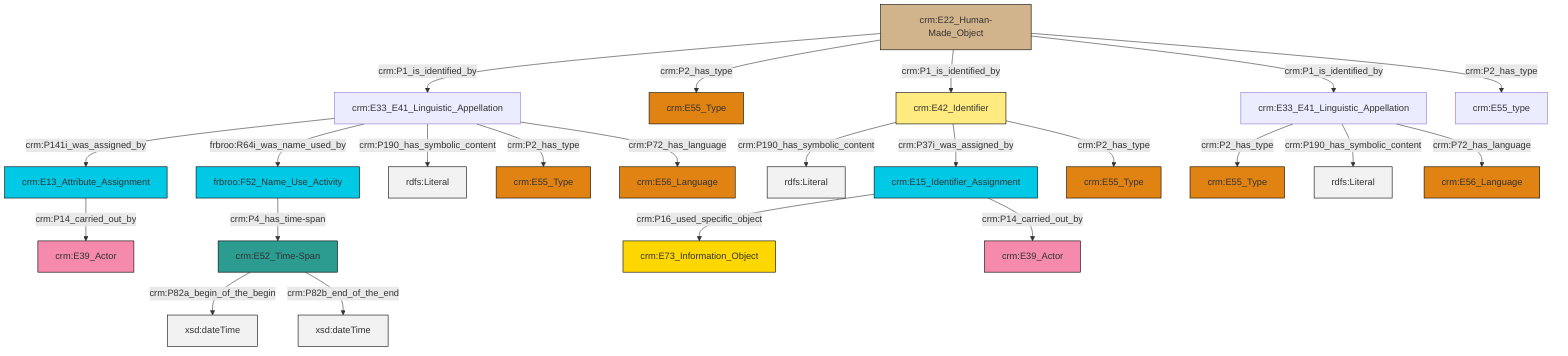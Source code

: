 graph TD
classDef Literal fill:#f2f2f2,stroke:#000000;
classDef CRM_Entity fill:#FFFFFF,stroke:#000000;
classDef Temporal_Entity fill:#00C9E6, stroke:#000000;
classDef Type fill:#E18312, stroke:#000000;
classDef Time-Span fill:#2C9C91, stroke:#000000;
classDef Appellation fill:#FFEB7F, stroke:#000000;
classDef Place fill:#008836, stroke:#000000;
classDef Persistent_Item fill:#B266B2, stroke:#000000;
classDef Conceptual_Object fill:#FFD700, stroke:#000000;
classDef Physical_Thing fill:#D2B48C, stroke:#000000;
classDef Actor fill:#f58aad, stroke:#000000;
classDef PC_Classes fill:#4ce600, stroke:#000000;
classDef Multi fill:#cccccc,stroke:#000000;

4["crm:E22_Human-Made_Object"]:::Physical_Thing -->|crm:P1_is_identified_by| 2["crm:E33_E41_Linguistic_Appellation"]:::Default
5["crm:E42_Identifier"]:::Appellation -->|crm:P190_has_symbolic_content| 6[rdfs:Literal]:::Literal
2["crm:E33_E41_Linguistic_Appellation"]:::Default -->|crm:P141i_was_assigned_by| 9["crm:E13_Attribute_Assignment"]:::Temporal_Entity
4["crm:E22_Human-Made_Object"]:::Physical_Thing -->|crm:P2_has_type| 10["crm:E55_Type"]:::Type
11["crm:E15_Identifier_Assignment"]:::Temporal_Entity -->|crm:P16_used_specific_object| 12["crm:E73_Information_Object"]:::Conceptual_Object
4["crm:E22_Human-Made_Object"]:::Physical_Thing -->|crm:P1_is_identified_by| 5["crm:E42_Identifier"]:::Appellation
5["crm:E42_Identifier"]:::Appellation -->|crm:P37i_was_assigned_by| 11["crm:E15_Identifier_Assignment"]:::Temporal_Entity
2["crm:E33_E41_Linguistic_Appellation"]:::Default -->|frbroo:R64i_was_name_used_by| 18["frbroo:F52_Name_Use_Activity"]:::Temporal_Entity
13["crm:E52_Time-Span"]:::Time-Span -->|crm:P82a_begin_of_the_begin| 19[xsd:dateTime]:::Literal
5["crm:E42_Identifier"]:::Appellation -->|crm:P2_has_type| 16["crm:E55_Type"]:::Type
11["crm:E15_Identifier_Assignment"]:::Temporal_Entity -->|crm:P14_carried_out_by| 25["crm:E39_Actor"]:::Actor
2["crm:E33_E41_Linguistic_Appellation"]:::Default -->|crm:P190_has_symbolic_content| 26[rdfs:Literal]:::Literal
13["crm:E52_Time-Span"]:::Time-Span -->|crm:P82b_end_of_the_end| 27[xsd:dateTime]:::Literal
2["crm:E33_E41_Linguistic_Appellation"]:::Default -->|crm:P2_has_type| 29["crm:E55_Type"]:::Type
18["frbroo:F52_Name_Use_Activity"]:::Temporal_Entity -->|crm:P4_has_time-span| 13["crm:E52_Time-Span"]:::Time-Span
31["crm:E33_E41_Linguistic_Appellation"]:::Default -->|crm:P2_has_type| 7["crm:E55_Type"]:::Type
31["crm:E33_E41_Linguistic_Appellation"]:::Default -->|crm:P190_has_symbolic_content| 34[rdfs:Literal]:::Literal
9["crm:E13_Attribute_Assignment"]:::Temporal_Entity -->|crm:P14_carried_out_by| 21["crm:E39_Actor"]:::Actor
4["crm:E22_Human-Made_Object"]:::Physical_Thing -->|crm:P1_is_identified_by| 31["crm:E33_E41_Linguistic_Appellation"]:::Default
2["crm:E33_E41_Linguistic_Appellation"]:::Default -->|crm:P72_has_language| 23["crm:E56_Language"]:::Type
31["crm:E33_E41_Linguistic_Appellation"]:::Default -->|crm:P72_has_language| 32["crm:E56_Language"]:::Type
4["crm:E22_Human-Made_Object"]:::Physical_Thing -->|crm:P2_has_type| 0["crm:E55_type"]:::Default